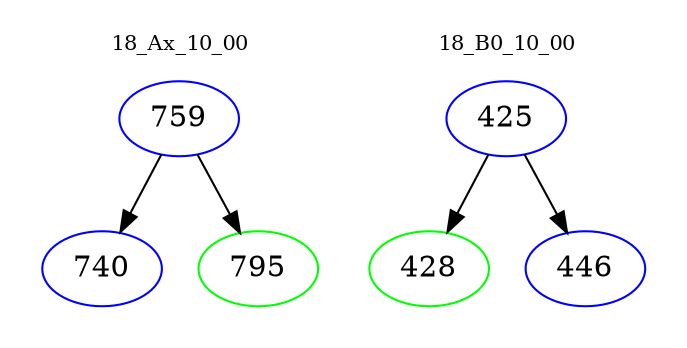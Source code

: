 digraph{
subgraph cluster_0 {
color = white
label = "18_Ax_10_00";
fontsize=10;
T0_759 [label="759", color="blue"]
T0_759 -> T0_740 [color="black"]
T0_740 [label="740", color="blue"]
T0_759 -> T0_795 [color="black"]
T0_795 [label="795", color="green"]
}
subgraph cluster_1 {
color = white
label = "18_B0_10_00";
fontsize=10;
T1_425 [label="425", color="blue"]
T1_425 -> T1_428 [color="black"]
T1_428 [label="428", color="green"]
T1_425 -> T1_446 [color="black"]
T1_446 [label="446", color="blue"]
}
}
